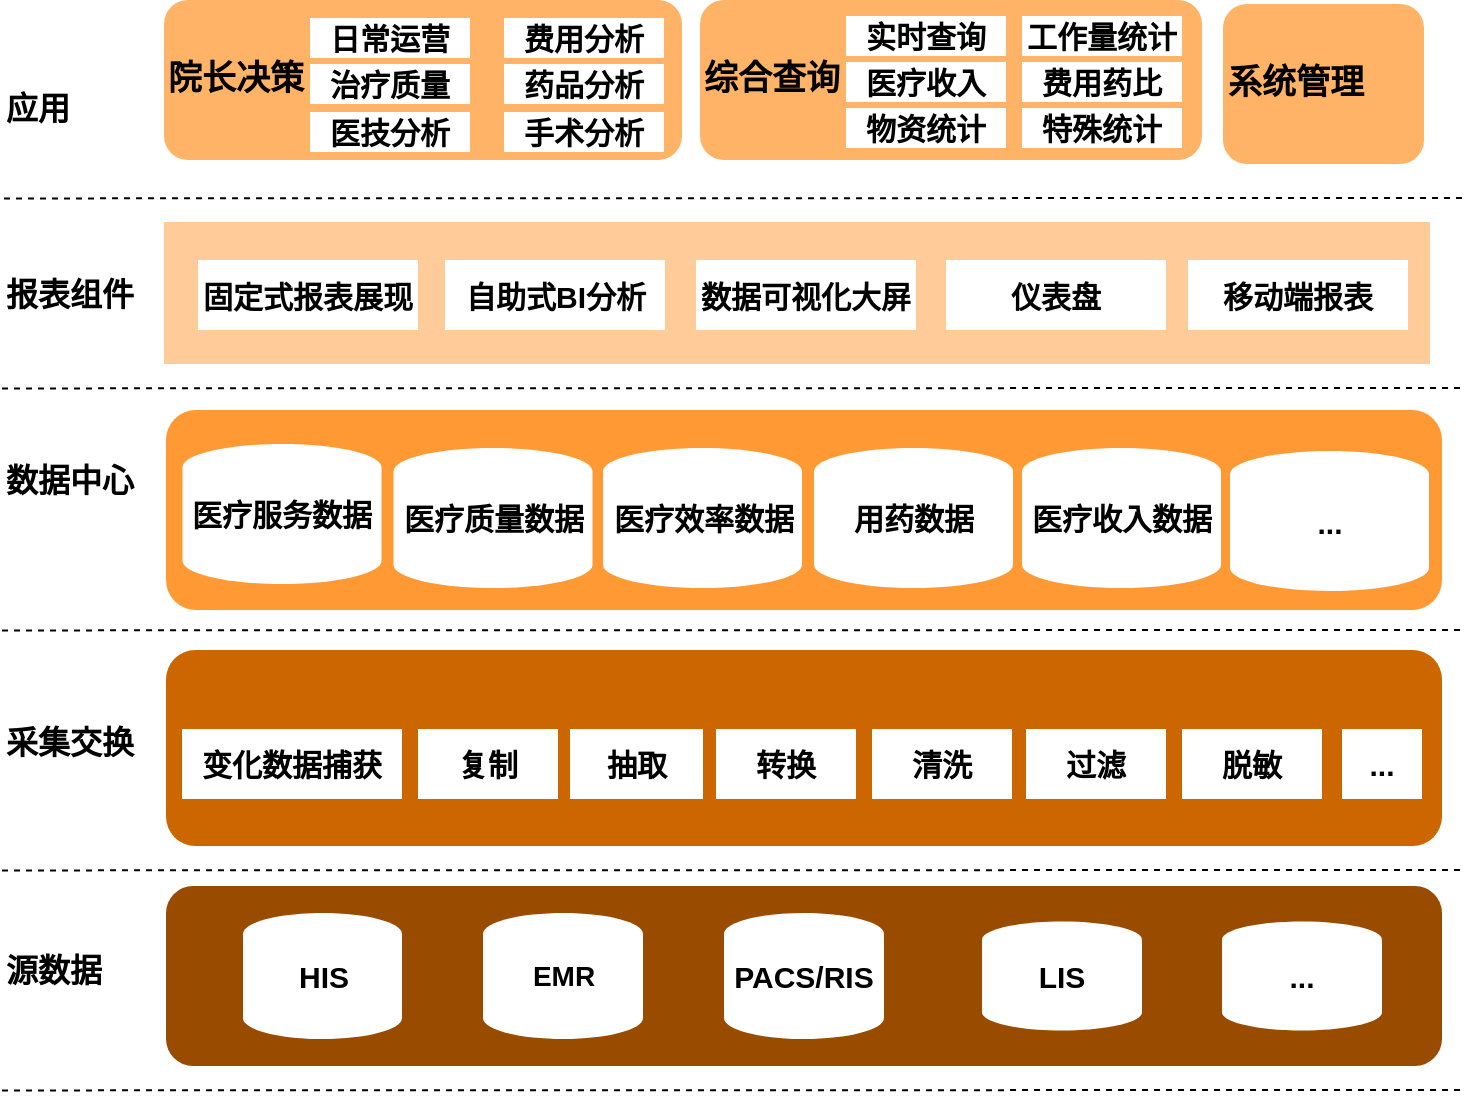<mxfile version="20.2.7" type="github" pages="2">
  <diagram id="WsNz6YtpVmloEQHlZDa_" name="软件架构">
    <mxGraphModel dx="1187" dy="614" grid="1" gridSize="10" guides="1" tooltips="1" connect="1" arrows="1" fold="1" page="1" pageScale="1" pageWidth="827" pageHeight="1169" math="0" shadow="0">
      <root>
        <mxCell id="0" />
        <mxCell id="1" parent="0" />
        <mxCell id="-S-HyHiKvbqIZE7HfSdG-3" value="" style="endArrow=none;dashed=1;html=1;exitX=1.017;exitY=0.12;exitDx=0;exitDy=0;exitPerimeter=0;" edge="1" parent="1">
          <mxGeometry width="50" height="50" relative="1" as="geometry">
            <mxPoint x="100.02" y="239.2" as="sourcePoint" />
            <mxPoint x="829" y="239" as="targetPoint" />
          </mxGeometry>
        </mxCell>
        <mxCell id="-S-HyHiKvbqIZE7HfSdG-4" value="" style="endArrow=none;dashed=1;html=1;exitX=1.017;exitY=0.12;exitDx=0;exitDy=0;exitPerimeter=0;" edge="1" parent="1">
          <mxGeometry width="50" height="50" relative="1" as="geometry">
            <mxPoint x="100.02" y="360.2" as="sourcePoint" />
            <mxPoint x="829" y="360" as="targetPoint" />
          </mxGeometry>
        </mxCell>
        <mxCell id="-S-HyHiKvbqIZE7HfSdG-5" value="" style="endArrow=none;dashed=1;html=1;exitX=1.017;exitY=0.12;exitDx=0;exitDy=0;exitPerimeter=0;" edge="1" parent="1">
          <mxGeometry width="50" height="50" relative="1" as="geometry">
            <mxPoint x="100.02" y="590.2" as="sourcePoint" />
            <mxPoint x="829" y="590" as="targetPoint" />
          </mxGeometry>
        </mxCell>
        <mxCell id="-S-HyHiKvbqIZE7HfSdG-7" value="报表组件" style="text;html=1;resizable=0;points=[];autosize=1;align=left;verticalAlign=top;spacingTop=-4;fontStyle=1;fontSize=16;" vertex="1" parent="1">
          <mxGeometry x="100" y="180" width="90" height="30" as="geometry" />
        </mxCell>
        <mxCell id="-S-HyHiKvbqIZE7HfSdG-8" value="应用" style="text;html=1;resizable=0;points=[];autosize=1;align=left;verticalAlign=top;spacingTop=-4;fontStyle=1;fontSize=16;" vertex="1" parent="1">
          <mxGeometry x="100" y="87" width="60" height="30" as="geometry" />
        </mxCell>
        <mxCell id="-S-HyHiKvbqIZE7HfSdG-9" value="数据中心" style="text;html=1;resizable=0;points=[];autosize=1;align=left;verticalAlign=top;spacingTop=-4;fontStyle=1;fontSize=16;" vertex="1" parent="1">
          <mxGeometry x="100" y="272.5" width="90" height="30" as="geometry" />
        </mxCell>
        <mxCell id="-S-HyHiKvbqIZE7HfSdG-11" value="源数据" style="text;html=1;resizable=0;points=[];autosize=1;align=left;verticalAlign=top;spacingTop=-4;fontStyle=1;fontSize=16;" vertex="1" parent="1">
          <mxGeometry x="100" y="518" width="70" height="30" as="geometry" />
        </mxCell>
        <mxCell id="-S-HyHiKvbqIZE7HfSdG-13" value="" style="rounded=0;whiteSpace=wrap;html=1;fillColor=#FFCC99;strokeColor=none;" vertex="1" parent="1">
          <mxGeometry x="181" y="156" width="633" height="71" as="geometry" />
        </mxCell>
        <mxCell id="-S-HyHiKvbqIZE7HfSdG-19" value="&lt;span style=&quot;white-space: normal&quot;&gt;&lt;b&gt;&lt;font style=&quot;font-size: 17px&quot;&gt;院长决策&lt;/font&gt;&lt;/b&gt;&lt;/span&gt;" style="rounded=1;whiteSpace=wrap;html=1;align=left;fillColor=#FFB366;strokeColor=none;" vertex="1" parent="1">
          <mxGeometry x="181" y="45" width="259" height="80" as="geometry" />
        </mxCell>
        <mxCell id="-S-HyHiKvbqIZE7HfSdG-21" value="日常运营" style="rounded=0;whiteSpace=wrap;html=1;fontSize=15;fontStyle=1;strokeColor=none;" vertex="1" parent="1">
          <mxGeometry x="254" y="54" width="80" height="20" as="geometry" />
        </mxCell>
        <mxCell id="-S-HyHiKvbqIZE7HfSdG-24" value="" style="rounded=1;whiteSpace=wrap;html=1;align=left;fillColor=#CC6600;strokeColor=none;fontSize=15;fontStyle=1" vertex="1" parent="1">
          <mxGeometry x="182" y="370" width="638" height="98" as="geometry" />
        </mxCell>
        <mxCell id="-S-HyHiKvbqIZE7HfSdG-23" value="" style="rounded=1;whiteSpace=wrap;html=1;align=left;fillColor=#FF9933;strokeColor=none;" vertex="1" parent="1">
          <mxGeometry x="182" y="250" width="638" height="100" as="geometry" />
        </mxCell>
        <mxCell id="-S-HyHiKvbqIZE7HfSdG-31" value="复制" style="rounded=0;whiteSpace=wrap;html=1;align=center;fontSize=15;fontStyle=1;strokeColor=none;" vertex="1" parent="1">
          <mxGeometry x="308" y="409.5" width="70" height="35" as="geometry" />
        </mxCell>
        <mxCell id="-S-HyHiKvbqIZE7HfSdG-32" value="抽取" style="rounded=0;whiteSpace=wrap;html=1;align=center;fontSize=15;fontStyle=1;strokeColor=none;" vertex="1" parent="1">
          <mxGeometry x="384" y="409.5" width="66.5" height="35" as="geometry" />
        </mxCell>
        <mxCell id="-S-HyHiKvbqIZE7HfSdG-33" value="转换" style="rounded=0;whiteSpace=wrap;html=1;align=center;fontSize=15;fontStyle=1;strokeColor=none;" vertex="1" parent="1">
          <mxGeometry x="457" y="409.5" width="70" height="35" as="geometry" />
        </mxCell>
        <mxCell id="-S-HyHiKvbqIZE7HfSdG-34" value="" style="rounded=1;whiteSpace=wrap;html=1;align=left;fillColor=#994C00;strokeColor=none;" vertex="1" parent="1">
          <mxGeometry x="182" y="488" width="638" height="90" as="geometry" />
        </mxCell>
        <mxCell id="-S-HyHiKvbqIZE7HfSdG-37" value="HIS" style="strokeWidth=1;html=1;shape=mxgraph.flowchart.database;whiteSpace=wrap;align=center;fontSize=15;fontStyle=1;strokeColor=none;" vertex="1" parent="1">
          <mxGeometry x="220.5" y="501.5" width="79.5" height="63" as="geometry" />
        </mxCell>
        <mxCell id="-S-HyHiKvbqIZE7HfSdG-38" value="EMR" style="strokeWidth=1;html=1;shape=mxgraph.flowchart.database;whiteSpace=wrap;align=center;fontSize=14;fontStyle=1;strokeColor=none;" vertex="1" parent="1">
          <mxGeometry x="340.5" y="501.5" width="80" height="63" as="geometry" />
        </mxCell>
        <mxCell id="-S-HyHiKvbqIZE7HfSdG-39" value="PACS/RIS" style="strokeWidth=1;html=1;shape=mxgraph.flowchart.database;whiteSpace=wrap;align=center;fontSize=15;fontStyle=1;strokeColor=none;" vertex="1" parent="1">
          <mxGeometry x="461" y="501.5" width="80" height="63" as="geometry" />
        </mxCell>
        <mxCell id="-S-HyHiKvbqIZE7HfSdG-40" value="LIS" style="strokeWidth=1;html=1;shape=mxgraph.flowchart.database;whiteSpace=wrap;align=center;fontSize=15;fontStyle=1;strokeColor=none;" vertex="1" parent="1">
          <mxGeometry x="590" y="505.75" width="80" height="54.5" as="geometry" />
        </mxCell>
        <mxCell id="-S-HyHiKvbqIZE7HfSdG-47" value="..." style="strokeWidth=1;html=1;shape=mxgraph.flowchart.database;whiteSpace=wrap;align=center;fontSize=15;fontStyle=1;strokeColor=none;" vertex="1" parent="1">
          <mxGeometry x="710" y="505.75" width="80" height="54.5" as="geometry" />
        </mxCell>
        <mxCell id="-S-HyHiKvbqIZE7HfSdG-49" value="" style="endArrow=none;dashed=1;html=1;exitX=1.017;exitY=0.12;exitDx=0;exitDy=0;exitPerimeter=0;" edge="1" parent="1">
          <mxGeometry width="50" height="50" relative="1" as="geometry">
            <mxPoint x="100.0" y="480.2" as="sourcePoint" />
            <mxPoint x="828.98" y="480" as="targetPoint" />
          </mxGeometry>
        </mxCell>
        <mxCell id="-S-HyHiKvbqIZE7HfSdG-52" value="&lt;span style=&quot;font-size: 17px;&quot;&gt;&lt;b&gt;综合查询&lt;/b&gt;&lt;/span&gt;" style="rounded=1;whiteSpace=wrap;html=1;align=left;fillColor=#FFB366;strokeColor=none;" vertex="1" parent="1">
          <mxGeometry x="449" y="45" width="251" height="80" as="geometry" />
        </mxCell>
        <mxCell id="-S-HyHiKvbqIZE7HfSdG-58" value="医疗服务数据" style="strokeWidth=1;html=1;shape=mxgraph.flowchart.database;whiteSpace=wrap;align=center;fontSize=15;fontStyle=1;strokeColor=none;" vertex="1" parent="1">
          <mxGeometry x="190.25" y="267" width="99.5" height="70" as="geometry" />
        </mxCell>
        <mxCell id="-S-HyHiKvbqIZE7HfSdG-60" value="" style="endArrow=none;dashed=1;html=1;exitX=1.017;exitY=0.12;exitDx=0;exitDy=0;exitPerimeter=0;" edge="1" parent="1">
          <mxGeometry width="50" height="50" relative="1" as="geometry">
            <mxPoint x="101.02" y="144.2" as="sourcePoint" />
            <mxPoint x="830" y="144" as="targetPoint" />
          </mxGeometry>
        </mxCell>
        <mxCell id="-S-HyHiKvbqIZE7HfSdG-61" value="脱敏" style="rounded=0;whiteSpace=wrap;html=1;align=center;fontSize=15;fontStyle=1;strokeColor=none;" vertex="1" parent="1">
          <mxGeometry x="690" y="409.5" width="70" height="35" as="geometry" />
        </mxCell>
        <mxCell id="-LgoLQNuWOsBLOCq-GYV-2" value="清洗" style="rounded=0;whiteSpace=wrap;html=1;align=center;fontSize=15;fontStyle=1;strokeColor=none;" vertex="1" parent="1">
          <mxGeometry x="535" y="409.5" width="70" height="35" as="geometry" />
        </mxCell>
        <mxCell id="-LgoLQNuWOsBLOCq-GYV-3" value="过滤" style="rounded=0;whiteSpace=wrap;html=1;align=center;fontSize=15;fontStyle=1;strokeColor=none;" vertex="1" parent="1">
          <mxGeometry x="612" y="409.5" width="70" height="35" as="geometry" />
        </mxCell>
        <mxCell id="-LgoLQNuWOsBLOCq-GYV-4" value="..." style="rounded=0;whiteSpace=wrap;html=1;align=center;fontSize=15;fontStyle=1;strokeColor=none;" vertex="1" parent="1">
          <mxGeometry x="770" y="409.5" width="40" height="35" as="geometry" />
        </mxCell>
        <mxCell id="-LgoLQNuWOsBLOCq-GYV-5" value="变化数据捕获" style="rounded=0;whiteSpace=wrap;html=1;align=center;fontSize=15;fontStyle=1;strokeColor=none;" vertex="1" parent="1">
          <mxGeometry x="190" y="409.5" width="110" height="35" as="geometry" />
        </mxCell>
        <mxCell id="-S-HyHiKvbqIZE7HfSdG-10" value="采集交换" style="text;html=1;resizable=0;points=[];autosize=1;align=left;verticalAlign=top;spacingTop=-4;fontStyle=1;fontSize=16;" vertex="1" parent="1">
          <mxGeometry x="100" y="404" width="90" height="30" as="geometry" />
        </mxCell>
        <mxCell id="-LgoLQNuWOsBLOCq-GYV-8" value="固定式报表展现" style="rounded=0;whiteSpace=wrap;html=1;align=center;fontSize=15;fontStyle=1;strokeColor=none;" vertex="1" parent="1">
          <mxGeometry x="198" y="175" width="110" height="35" as="geometry" />
        </mxCell>
        <mxCell id="-LgoLQNuWOsBLOCq-GYV-9" value="自助式BI分析" style="rounded=0;whiteSpace=wrap;html=1;align=center;fontSize=15;fontStyle=1;strokeColor=none;" vertex="1" parent="1">
          <mxGeometry x="321.5" y="175" width="110" height="35" as="geometry" />
        </mxCell>
        <mxCell id="-LgoLQNuWOsBLOCq-GYV-10" value="数据可视化大屏" style="rounded=0;whiteSpace=wrap;html=1;align=center;fontSize=15;fontStyle=1;strokeColor=none;" vertex="1" parent="1">
          <mxGeometry x="447" y="175" width="110" height="35" as="geometry" />
        </mxCell>
        <mxCell id="-LgoLQNuWOsBLOCq-GYV-11" value="仪表盘" style="rounded=0;whiteSpace=wrap;html=1;align=center;fontSize=15;fontStyle=1;strokeColor=none;" vertex="1" parent="1">
          <mxGeometry x="572" y="175" width="110" height="35" as="geometry" />
        </mxCell>
        <mxCell id="-LgoLQNuWOsBLOCq-GYV-12" value="移动端报表" style="rounded=0;whiteSpace=wrap;html=1;align=center;fontSize=15;fontStyle=1;strokeColor=none;" vertex="1" parent="1">
          <mxGeometry x="693" y="175" width="110" height="35" as="geometry" />
        </mxCell>
        <mxCell id="-LgoLQNuWOsBLOCq-GYV-14" value="费用分析" style="rounded=0;whiteSpace=wrap;html=1;fontSize=15;fontStyle=1;strokeColor=none;" vertex="1" parent="1">
          <mxGeometry x="351" y="54" width="80" height="20" as="geometry" />
        </mxCell>
        <mxCell id="-LgoLQNuWOsBLOCq-GYV-15" value="治疗质量" style="rounded=0;whiteSpace=wrap;html=1;fontSize=15;fontStyle=1;strokeColor=none;" vertex="1" parent="1">
          <mxGeometry x="254" y="77" width="80" height="20" as="geometry" />
        </mxCell>
        <mxCell id="-LgoLQNuWOsBLOCq-GYV-16" value="药品分析" style="rounded=0;whiteSpace=wrap;html=1;fontSize=15;fontStyle=1;strokeColor=none;" vertex="1" parent="1">
          <mxGeometry x="351" y="77" width="80" height="20" as="geometry" />
        </mxCell>
        <mxCell id="-LgoLQNuWOsBLOCq-GYV-17" value="医技分析" style="rounded=0;whiteSpace=wrap;html=1;fontSize=15;fontStyle=1;strokeColor=none;" vertex="1" parent="1">
          <mxGeometry x="254" y="101" width="80" height="20" as="geometry" />
        </mxCell>
        <mxCell id="-LgoLQNuWOsBLOCq-GYV-18" value="手术分析" style="rounded=0;whiteSpace=wrap;html=1;fontSize=15;fontStyle=1;strokeColor=none;" vertex="1" parent="1">
          <mxGeometry x="351" y="101" width="80" height="20" as="geometry" />
        </mxCell>
        <mxCell id="-LgoLQNuWOsBLOCq-GYV-19" value="实时查询" style="rounded=0;whiteSpace=wrap;html=1;fontSize=15;fontStyle=1;strokeColor=none;" vertex="1" parent="1">
          <mxGeometry x="522" y="53" width="80" height="20" as="geometry" />
        </mxCell>
        <mxCell id="-LgoLQNuWOsBLOCq-GYV-20" value="工作量统计" style="rounded=0;whiteSpace=wrap;html=1;fontSize=15;fontStyle=1;strokeColor=none;" vertex="1" parent="1">
          <mxGeometry x="610" y="53" width="80" height="20" as="geometry" />
        </mxCell>
        <mxCell id="-LgoLQNuWOsBLOCq-GYV-21" value="医疗收入" style="rounded=0;whiteSpace=wrap;html=1;fontSize=15;fontStyle=1;strokeColor=none;" vertex="1" parent="1">
          <mxGeometry x="522" y="76" width="80" height="20" as="geometry" />
        </mxCell>
        <mxCell id="-LgoLQNuWOsBLOCq-GYV-22" value="费用药比" style="rounded=0;whiteSpace=wrap;html=1;fontSize=15;fontStyle=1;strokeColor=none;" vertex="1" parent="1">
          <mxGeometry x="610" y="76" width="80" height="20" as="geometry" />
        </mxCell>
        <mxCell id="-LgoLQNuWOsBLOCq-GYV-23" value="物资统计" style="rounded=0;whiteSpace=wrap;html=1;fontSize=15;fontStyle=1;strokeColor=none;" vertex="1" parent="1">
          <mxGeometry x="522" y="99" width="80" height="20" as="geometry" />
        </mxCell>
        <mxCell id="-LgoLQNuWOsBLOCq-GYV-24" value="特殊统计" style="rounded=0;whiteSpace=wrap;html=1;fontSize=15;fontStyle=1;strokeColor=none;" vertex="1" parent="1">
          <mxGeometry x="610" y="99" width="80" height="20" as="geometry" />
        </mxCell>
        <mxCell id="-LgoLQNuWOsBLOCq-GYV-25" value="医疗质量数据" style="strokeWidth=1;html=1;shape=mxgraph.flowchart.database;whiteSpace=wrap;align=center;fontSize=15;fontStyle=1;strokeColor=none;" vertex="1" parent="1">
          <mxGeometry x="295.75" y="269" width="99.5" height="70" as="geometry" />
        </mxCell>
        <mxCell id="-LgoLQNuWOsBLOCq-GYV-26" value="医疗效率数据" style="strokeWidth=1;html=1;shape=mxgraph.flowchart.database;whiteSpace=wrap;align=center;fontSize=15;fontStyle=1;strokeColor=none;" vertex="1" parent="1">
          <mxGeometry x="400.5" y="269" width="99.5" height="70" as="geometry" />
        </mxCell>
        <mxCell id="-LgoLQNuWOsBLOCq-GYV-27" value="用药数据" style="strokeWidth=1;html=1;shape=mxgraph.flowchart.database;whiteSpace=wrap;align=center;fontSize=15;fontStyle=1;strokeColor=none;" vertex="1" parent="1">
          <mxGeometry x="506" y="269" width="99.5" height="70" as="geometry" />
        </mxCell>
        <mxCell id="-LgoLQNuWOsBLOCq-GYV-28" value="..." style="strokeWidth=1;html=1;shape=mxgraph.flowchart.database;whiteSpace=wrap;align=center;fontSize=15;fontStyle=1;strokeColor=none;" vertex="1" parent="1">
          <mxGeometry x="714" y="270.5" width="99.5" height="70" as="geometry" />
        </mxCell>
        <mxCell id="-LgoLQNuWOsBLOCq-GYV-29" value="医疗收入数据" style="strokeWidth=1;html=1;shape=mxgraph.flowchart.database;whiteSpace=wrap;align=center;fontSize=15;fontStyle=1;strokeColor=none;" vertex="1" parent="1">
          <mxGeometry x="610" y="269" width="99.5" height="70" as="geometry" />
        </mxCell>
        <mxCell id="Fmkew6QS5NDUM3L0xf22-1" value="实时查询" style="rounded=0;whiteSpace=wrap;html=1;fontSize=15;fontStyle=1;strokeColor=none;" vertex="1" parent="1">
          <mxGeometry x="522" y="53" width="80" height="20" as="geometry" />
        </mxCell>
        <mxCell id="Fmkew6QS5NDUM3L0xf22-2" value="医疗收入" style="rounded=0;whiteSpace=wrap;html=1;fontSize=15;fontStyle=1;strokeColor=none;" vertex="1" parent="1">
          <mxGeometry x="522" y="76" width="80" height="20" as="geometry" />
        </mxCell>
        <mxCell id="Fmkew6QS5NDUM3L0xf22-3" value="&lt;span style=&quot;font-size: 17px;&quot;&gt;&lt;b&gt;系统管理&lt;/b&gt;&lt;/span&gt;" style="rounded=1;whiteSpace=wrap;html=1;align=left;fillColor=#FFB366;strokeColor=none;" vertex="1" parent="1">
          <mxGeometry x="710.5" y="47" width="100.5" height="80" as="geometry" />
        </mxCell>
      </root>
    </mxGraphModel>
  </diagram>
  <diagram id="-IUfJRfAYLhl0WgpH8bv" name="技术架构">
    <mxGraphModel dx="1424" dy="737" grid="1" gridSize="10" guides="1" tooltips="1" connect="1" arrows="1" fold="1" page="1" pageScale="1" pageWidth="827" pageHeight="1169" math="0" shadow="0">
      <root>
        <mxCell id="0" />
        <mxCell id="1" parent="0" />
        <mxCell id="YL0guMIxjp00_lPoTrau-1" value="" style="endArrow=none;dashed=1;html=1;exitX=1.017;exitY=0.12;exitDx=0;exitDy=0;exitPerimeter=0;" edge="1" parent="1">
          <mxGeometry width="50" height="50" relative="1" as="geometry">
            <mxPoint x="100.02" y="205.2" as="sourcePoint" />
            <mxPoint x="829" y="205" as="targetPoint" />
          </mxGeometry>
        </mxCell>
        <mxCell id="YL0guMIxjp00_lPoTrau-2" value="" style="endArrow=none;dashed=1;html=1;exitX=1.017;exitY=0.12;exitDx=0;exitDy=0;exitPerimeter=0;" edge="1" parent="1">
          <mxGeometry width="50" height="50" relative="1" as="geometry">
            <mxPoint x="100.02" y="360.2" as="sourcePoint" />
            <mxPoint x="829" y="360" as="targetPoint" />
          </mxGeometry>
        </mxCell>
        <mxCell id="YL0guMIxjp00_lPoTrau-3" value="" style="endArrow=none;dashed=1;html=1;exitX=1.017;exitY=0.12;exitDx=0;exitDy=0;exitPerimeter=0;" edge="1" parent="1">
          <mxGeometry width="50" height="50" relative="1" as="geometry">
            <mxPoint x="100.02" y="590.2" as="sourcePoint" />
            <mxPoint x="829" y="590" as="targetPoint" />
          </mxGeometry>
        </mxCell>
        <mxCell id="YL0guMIxjp00_lPoTrau-4" value="报表组件" style="text;html=1;resizable=0;points=[];autosize=1;align=left;verticalAlign=top;spacingTop=-4;fontStyle=1;fontSize=16;" vertex="1" parent="1">
          <mxGeometry x="100" y="146" width="90" height="30" as="geometry" />
        </mxCell>
        <mxCell id="YL0guMIxjp00_lPoTrau-6" value="数据资源层" style="text;html=1;resizable=0;points=[];autosize=1;align=left;verticalAlign=top;spacingTop=-4;fontStyle=1;fontSize=16;" vertex="1" parent="1">
          <mxGeometry x="100" y="287.5" width="100" height="30" as="geometry" />
        </mxCell>
        <mxCell id="YL0guMIxjp00_lPoTrau-7" value="采集交换" style="text;html=1;resizable=0;points=[];autosize=1;align=left;verticalAlign=top;spacingTop=-4;fontStyle=1;fontSize=16;" vertex="1" parent="1">
          <mxGeometry x="100" y="417" width="90" height="30" as="geometry" />
        </mxCell>
        <mxCell id="YL0guMIxjp00_lPoTrau-8" value="源数据" style="text;html=1;resizable=0;points=[];autosize=1;align=left;verticalAlign=top;spacingTop=-4;fontStyle=1;fontSize=16;" vertex="1" parent="1">
          <mxGeometry x="100" y="518" width="70" height="30" as="geometry" />
        </mxCell>
        <mxCell id="YL0guMIxjp00_lPoTrau-9" value="" style="rounded=0;whiteSpace=wrap;html=1;fillColor=#6666FF;strokeColor=none;" vertex="1" parent="1">
          <mxGeometry x="181" y="122" width="633" height="71" as="geometry" />
        </mxCell>
        <mxCell id="YL0guMIxjp00_lPoTrau-10" value="FINEREPORT" style="rounded=1;whiteSpace=wrap;html=1;fontSize=15;fontStyle=1;strokeColor=none;" vertex="1" parent="1">
          <mxGeometry x="251" y="130.5" width="160" height="54" as="geometry" />
        </mxCell>
        <mxCell id="YL0guMIxjp00_lPoTrau-11" value="FINEBI" style="rounded=1;whiteSpace=wrap;html=1;fontSize=15;fontStyle=1;strokeColor=none;" vertex="1" parent="1">
          <mxGeometry x="590" y="130.5" width="180" height="54" as="geometry" />
        </mxCell>
        <mxCell id="YL0guMIxjp00_lPoTrau-14" value="" style="rounded=1;whiteSpace=wrap;html=1;align=left;fillColor=#0000FF;strokeColor=none;" vertex="1" parent="1">
          <mxGeometry x="182" y="210" width="638" height="140" as="geometry" />
        </mxCell>
        <mxCell id="YL0guMIxjp00_lPoTrau-15" value="" style="rounded=1;whiteSpace=wrap;html=1;align=left;fillColor=#0000CC;strokeColor=none;fontSize=15;fontStyle=1" vertex="1" parent="1">
          <mxGeometry x="182" y="370" width="638" height="98" as="geometry" />
        </mxCell>
        <mxCell id="YL0guMIxjp00_lPoTrau-16" value="TURBODX" style="rounded=0;whiteSpace=wrap;html=1;align=center;fontSize=15;fontStyle=1;strokeColor=none;" vertex="1" parent="1">
          <mxGeometry x="200" y="409.5" width="120" height="35" as="geometry" />
        </mxCell>
        <mxCell id="YL0guMIxjp00_lPoTrau-17" value="KETTLE" style="rounded=0;whiteSpace=wrap;html=1;align=center;fontSize=15;fontStyle=1;strokeColor=none;" vertex="1" parent="1">
          <mxGeometry x="363.5" y="410" width="120" height="35" as="geometry" />
        </mxCell>
        <mxCell id="YL0guMIxjp00_lPoTrau-18" value="物化视图" style="rounded=0;whiteSpace=wrap;html=1;align=center;fontSize=15;fontStyle=1;strokeColor=none;" vertex="1" parent="1">
          <mxGeometry x="530" y="409.5" width="120" height="35" as="geometry" />
        </mxCell>
        <mxCell id="YL0guMIxjp00_lPoTrau-19" value="" style="rounded=1;whiteSpace=wrap;html=1;align=left;fillColor=#000066;strokeColor=none;" vertex="1" parent="1">
          <mxGeometry x="182" y="488" width="638" height="90" as="geometry" />
        </mxCell>
        <mxCell id="YL0guMIxjp00_lPoTrau-20" value="HIS" style="strokeWidth=1;html=1;shape=mxgraph.flowchart.database;whiteSpace=wrap;align=center;fontSize=15;fontStyle=1;strokeColor=none;" vertex="1" parent="1">
          <mxGeometry x="220.5" y="501.5" width="79.5" height="63" as="geometry" />
        </mxCell>
        <mxCell id="YL0guMIxjp00_lPoTrau-21" value="EMR" style="strokeWidth=1;html=1;shape=mxgraph.flowchart.database;whiteSpace=wrap;align=center;fontSize=14;fontStyle=1;strokeColor=none;" vertex="1" parent="1">
          <mxGeometry x="340.5" y="501.5" width="80" height="63" as="geometry" />
        </mxCell>
        <mxCell id="YL0guMIxjp00_lPoTrau-22" value="PACS/RIS" style="strokeWidth=1;html=1;shape=mxgraph.flowchart.database;whiteSpace=wrap;align=center;fontSize=15;fontStyle=1;strokeColor=none;" vertex="1" parent="1">
          <mxGeometry x="461" y="501.5" width="80" height="63" as="geometry" />
        </mxCell>
        <mxCell id="YL0guMIxjp00_lPoTrau-23" value="LIS" style="strokeWidth=1;html=1;shape=mxgraph.flowchart.database;whiteSpace=wrap;align=center;fontSize=15;fontStyle=1;strokeColor=none;" vertex="1" parent="1">
          <mxGeometry x="590" y="505.75" width="80" height="54.5" as="geometry" />
        </mxCell>
        <mxCell id="YL0guMIxjp00_lPoTrau-24" value="..." style="strokeWidth=1;html=1;shape=mxgraph.flowchart.database;whiteSpace=wrap;align=center;fontSize=15;fontStyle=1;strokeColor=none;" vertex="1" parent="1">
          <mxGeometry x="710" y="505.75" width="80" height="54.5" as="geometry" />
        </mxCell>
        <mxCell id="YL0guMIxjp00_lPoTrau-25" value="" style="endArrow=none;dashed=1;html=1;exitX=1.017;exitY=0.12;exitDx=0;exitDy=0;exitPerimeter=0;" edge="1" parent="1">
          <mxGeometry width="50" height="50" relative="1" as="geometry">
            <mxPoint x="100" y="480.2" as="sourcePoint" />
            <mxPoint x="828.98" y="480" as="targetPoint" />
          </mxGeometry>
        </mxCell>
        <mxCell id="YL0guMIxjp00_lPoTrau-31" value="" style="endArrow=none;dashed=1;html=1;exitX=1.017;exitY=0.12;exitDx=0;exitDy=0;exitPerimeter=0;" edge="1" parent="1">
          <mxGeometry width="50" height="50" relative="1" as="geometry">
            <mxPoint x="101.02" y="110.2" as="sourcePoint" />
            <mxPoint x="830.0" y="110" as="targetPoint" />
          </mxGeometry>
        </mxCell>
        <mxCell id="YL0guMIxjp00_lPoTrau-32" value="SQL" style="rounded=0;whiteSpace=wrap;html=1;align=center;fontSize=15;fontStyle=1;strokeColor=none;" vertex="1" parent="1">
          <mxGeometry x="670" y="409.5" width="120" height="35" as="geometry" />
        </mxCell>
        <mxCell id="0J95mkMjLjfj_fidBlaE-1" value="ORACLE" style="rounded=0;whiteSpace=wrap;html=1;align=center;fontSize=15;fontStyle=1;strokeColor=none;" vertex="1" parent="1">
          <mxGeometry x="640" y="282.5" width="120" height="35" as="geometry" />
        </mxCell>
        <mxCell id="0J95mkMjLjfj_fidBlaE-16" value="ODS" style="strokeWidth=1;html=1;shape=mxgraph.flowchart.database;whiteSpace=wrap;align=center;fontSize=15;fontStyle=1;strokeColor=none;" vertex="1" parent="1">
          <mxGeometry x="230" y="310" width="200" height="37.25" as="geometry" />
        </mxCell>
        <mxCell id="0J95mkMjLjfj_fidBlaE-17" value="DW" style="strokeWidth=1;html=1;shape=mxgraph.flowchart.database;whiteSpace=wrap;align=center;fontSize=15;fontStyle=1;strokeColor=none;" vertex="1" parent="1">
          <mxGeometry x="230" y="264.38" width="200" height="37.25" as="geometry" />
        </mxCell>
        <mxCell id="0J95mkMjLjfj_fidBlaE-19" value="ADS" style="strokeWidth=1;html=1;shape=mxgraph.flowchart.database;whiteSpace=wrap;align=center;fontSize=15;fontStyle=1;strokeColor=none;" vertex="1" parent="1">
          <mxGeometry x="230" y="220" width="200" height="37.25" as="geometry" />
        </mxCell>
        <mxCell id="0J95mkMjLjfj_fidBlaE-22" value="REDIS" style="rounded=0;whiteSpace=wrap;html=1;align=center;fontSize=15;fontStyle=1;strokeColor=none;" vertex="1" parent="1">
          <mxGeometry x="640" y="222.25" width="120" height="35" as="geometry" />
        </mxCell>
      </root>
    </mxGraphModel>
  </diagram>
</mxfile>
